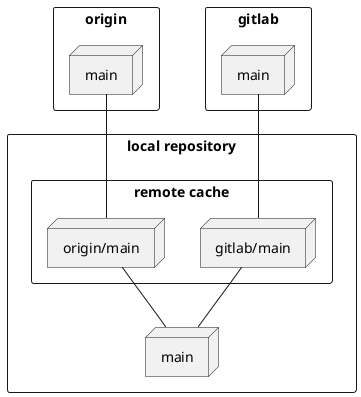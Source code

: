 @startuml name
rectangle origin {
    node main as github_main
}

rectangle gitlab {
    node main as gitlab_main
}

rectangle "local repository" {
    rectangle "remote cache" {
        node "origin/main" as gh_main
        node "gitlab/main" as gl_main
    }
    node main
}

github_main -- gh_main
gh_main -- main

gitlab_main -- gl_main

gl_main -- main

@enduml